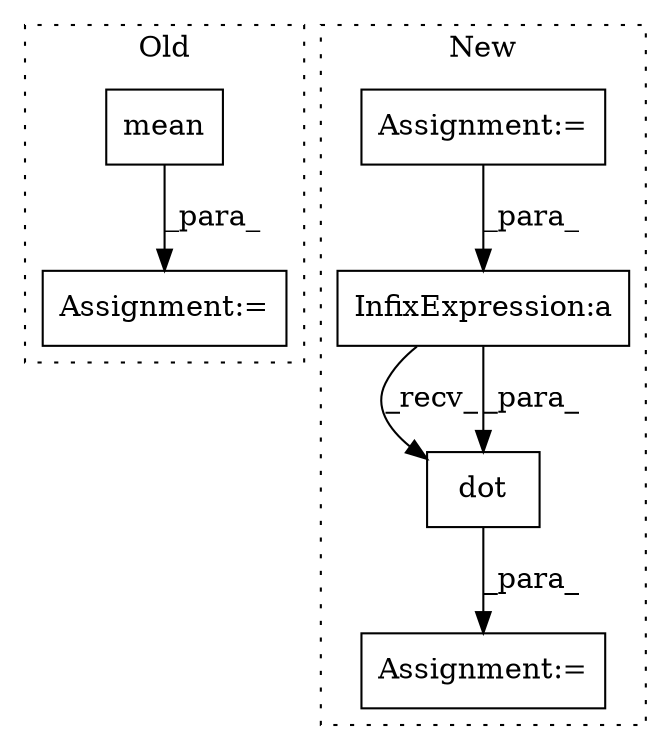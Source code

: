 digraph G {
subgraph cluster0 {
1 [label="mean" a="32" s="968" l="6" shape="box"];
4 [label="Assignment:=" a="7" s="962" l="1" shape="box"];
label = "Old";
style="dotted";
}
subgraph cluster1 {
2 [label="dot" a="32" s="963,972" l="4,1" shape="box"];
3 [label="Assignment:=" a="7" s="955" l="1" shape="box"];
5 [label="InfixExpression:a" a="27" s="876" l="3" shape="box"];
6 [label="Assignment:=" a="7" s="685" l="1" shape="box"];
label = "New";
style="dotted";
}
1 -> 4 [label="_para_"];
2 -> 3 [label="_para_"];
5 -> 2 [label="_recv_"];
5 -> 2 [label="_para_"];
6 -> 5 [label="_para_"];
}